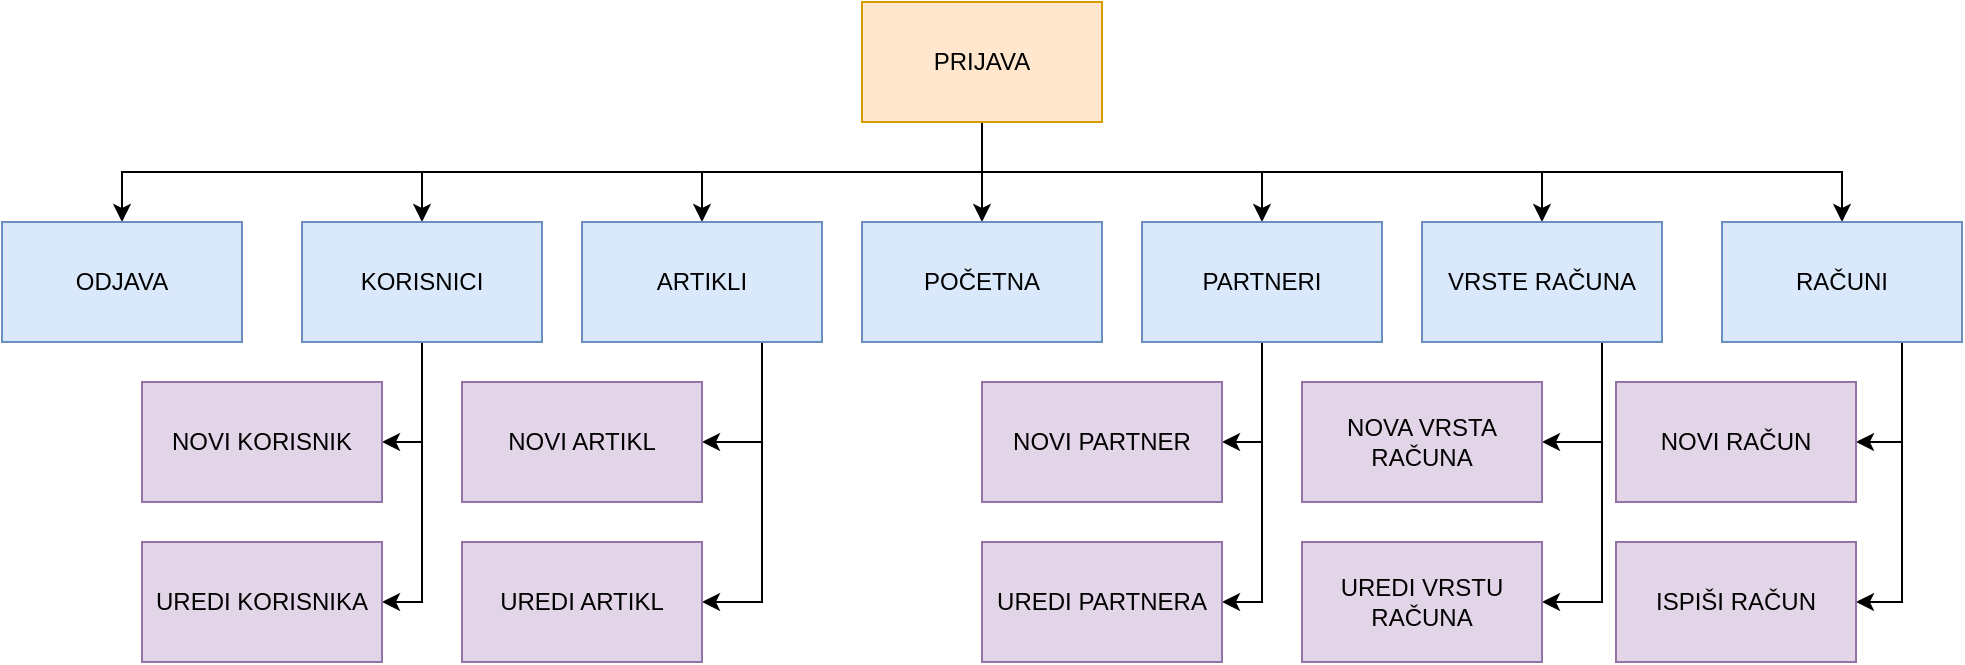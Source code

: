 <mxfile version="14.4.9" type="device"><diagram id="sV8aXPFPVNmy-SqYjua3" name="Page-1"><mxGraphModel dx="2009" dy="732" grid="1" gridSize="10" guides="1" tooltips="1" connect="1" arrows="1" fold="1" page="1" pageScale="1" pageWidth="827" pageHeight="1169" math="0" shadow="0"><root><mxCell id="0"/><mxCell id="1" parent="0"/><mxCell id="hlj0a5S6F0WVl4FDW3jW-21" style="edgeStyle=orthogonalEdgeStyle;rounded=0;orthogonalLoop=1;jettySize=auto;html=1;exitX=0.5;exitY=1;exitDx=0;exitDy=0;entryX=0.5;entryY=0;entryDx=0;entryDy=0;" edge="1" parent="1" source="hlj0a5S6F0WVl4FDW3jW-1" target="hlj0a5S6F0WVl4FDW3jW-4"><mxGeometry relative="1" as="geometry"/></mxCell><mxCell id="hlj0a5S6F0WVl4FDW3jW-22" style="edgeStyle=orthogonalEdgeStyle;rounded=0;orthogonalLoop=1;jettySize=auto;html=1;exitX=0.5;exitY=1;exitDx=0;exitDy=0;entryX=0.5;entryY=0;entryDx=0;entryDy=0;" edge="1" parent="1" source="hlj0a5S6F0WVl4FDW3jW-1" target="hlj0a5S6F0WVl4FDW3jW-3"><mxGeometry relative="1" as="geometry"/></mxCell><mxCell id="hlj0a5S6F0WVl4FDW3jW-23" style="edgeStyle=orthogonalEdgeStyle;rounded=0;orthogonalLoop=1;jettySize=auto;html=1;exitX=0.5;exitY=1;exitDx=0;exitDy=0;entryX=0.5;entryY=0;entryDx=0;entryDy=0;" edge="1" parent="1" source="hlj0a5S6F0WVl4FDW3jW-1" target="hlj0a5S6F0WVl4FDW3jW-8"><mxGeometry relative="1" as="geometry"/></mxCell><mxCell id="hlj0a5S6F0WVl4FDW3jW-24" style="edgeStyle=orthogonalEdgeStyle;rounded=0;orthogonalLoop=1;jettySize=auto;html=1;exitX=0.5;exitY=1;exitDx=0;exitDy=0;entryX=0.5;entryY=0;entryDx=0;entryDy=0;" edge="1" parent="1" source="hlj0a5S6F0WVl4FDW3jW-1" target="hlj0a5S6F0WVl4FDW3jW-9"><mxGeometry relative="1" as="geometry"/></mxCell><mxCell id="hlj0a5S6F0WVl4FDW3jW-25" style="edgeStyle=orthogonalEdgeStyle;rounded=0;orthogonalLoop=1;jettySize=auto;html=1;exitX=0.5;exitY=1;exitDx=0;exitDy=0;" edge="1" parent="1" source="hlj0a5S6F0WVl4FDW3jW-1" target="hlj0a5S6F0WVl4FDW3jW-2"><mxGeometry relative="1" as="geometry"/></mxCell><mxCell id="hlj0a5S6F0WVl4FDW3jW-26" style="edgeStyle=orthogonalEdgeStyle;rounded=0;orthogonalLoop=1;jettySize=auto;html=1;exitX=0.5;exitY=1;exitDx=0;exitDy=0;entryX=0.5;entryY=0;entryDx=0;entryDy=0;" edge="1" parent="1" source="hlj0a5S6F0WVl4FDW3jW-1" target="hlj0a5S6F0WVl4FDW3jW-7"><mxGeometry relative="1" as="geometry"/></mxCell><mxCell id="hlj0a5S6F0WVl4FDW3jW-27" style="edgeStyle=orthogonalEdgeStyle;rounded=0;orthogonalLoop=1;jettySize=auto;html=1;exitX=0.5;exitY=1;exitDx=0;exitDy=0;entryX=0.5;entryY=0;entryDx=0;entryDy=0;" edge="1" parent="1" source="hlj0a5S6F0WVl4FDW3jW-1" target="hlj0a5S6F0WVl4FDW3jW-6"><mxGeometry relative="1" as="geometry"/></mxCell><mxCell id="hlj0a5S6F0WVl4FDW3jW-1" value="PRIJAVA" style="rounded=0;whiteSpace=wrap;html=1;fillColor=#ffe6cc;strokeColor=#d79b00;" vertex="1" parent="1"><mxGeometry x="330" y="50" width="120" height="60" as="geometry"/></mxCell><mxCell id="hlj0a5S6F0WVl4FDW3jW-34" style="edgeStyle=orthogonalEdgeStyle;rounded=0;orthogonalLoop=1;jettySize=auto;html=1;exitX=0.5;exitY=1;exitDx=0;exitDy=0;entryX=1;entryY=0.5;entryDx=0;entryDy=0;" edge="1" parent="1" source="hlj0a5S6F0WVl4FDW3jW-2" target="hlj0a5S6F0WVl4FDW3jW-15"><mxGeometry relative="1" as="geometry"/></mxCell><mxCell id="hlj0a5S6F0WVl4FDW3jW-35" style="edgeStyle=orthogonalEdgeStyle;rounded=0;orthogonalLoop=1;jettySize=auto;html=1;exitX=0.5;exitY=1;exitDx=0;exitDy=0;entryX=1;entryY=0.5;entryDx=0;entryDy=0;" edge="1" parent="1" source="hlj0a5S6F0WVl4FDW3jW-2" target="hlj0a5S6F0WVl4FDW3jW-14"><mxGeometry relative="1" as="geometry"/></mxCell><mxCell id="hlj0a5S6F0WVl4FDW3jW-2" value="PARTNERI" style="rounded=0;whiteSpace=wrap;html=1;fillColor=#dae8fc;strokeColor=#6c8ebf;" vertex="1" parent="1"><mxGeometry x="470" y="160" width="120" height="60" as="geometry"/></mxCell><mxCell id="hlj0a5S6F0WVl4FDW3jW-32" style="edgeStyle=orthogonalEdgeStyle;rounded=0;orthogonalLoop=1;jettySize=auto;html=1;exitX=0.75;exitY=1;exitDx=0;exitDy=0;entryX=1;entryY=0.5;entryDx=0;entryDy=0;" edge="1" parent="1" source="hlj0a5S6F0WVl4FDW3jW-3" target="hlj0a5S6F0WVl4FDW3jW-12"><mxGeometry relative="1" as="geometry"/></mxCell><mxCell id="hlj0a5S6F0WVl4FDW3jW-33" style="edgeStyle=orthogonalEdgeStyle;rounded=0;orthogonalLoop=1;jettySize=auto;html=1;exitX=0.75;exitY=1;exitDx=0;exitDy=0;entryX=1;entryY=0.5;entryDx=0;entryDy=0;" edge="1" parent="1" source="hlj0a5S6F0WVl4FDW3jW-3" target="hlj0a5S6F0WVl4FDW3jW-13"><mxGeometry relative="1" as="geometry"/></mxCell><mxCell id="hlj0a5S6F0WVl4FDW3jW-3" value="ARTIKLI" style="rounded=0;whiteSpace=wrap;html=1;fillColor=#dae8fc;strokeColor=#6c8ebf;" vertex="1" parent="1"><mxGeometry x="190" y="160" width="120" height="60" as="geometry"/></mxCell><mxCell id="hlj0a5S6F0WVl4FDW3jW-4" value="POČETNA" style="rounded=0;whiteSpace=wrap;html=1;fillColor=#dae8fc;strokeColor=#6c8ebf;" vertex="1" parent="1"><mxGeometry x="330" y="160" width="120" height="60" as="geometry"/></mxCell><mxCell id="hlj0a5S6F0WVl4FDW3jW-38" style="edgeStyle=orthogonalEdgeStyle;rounded=0;orthogonalLoop=1;jettySize=auto;html=1;exitX=0.75;exitY=1;exitDx=0;exitDy=0;entryX=1;entryY=0.5;entryDx=0;entryDy=0;" edge="1" parent="1" source="hlj0a5S6F0WVl4FDW3jW-6" target="hlj0a5S6F0WVl4FDW3jW-20"><mxGeometry relative="1" as="geometry"/></mxCell><mxCell id="hlj0a5S6F0WVl4FDW3jW-40" style="edgeStyle=orthogonalEdgeStyle;rounded=0;orthogonalLoop=1;jettySize=auto;html=1;exitX=0.75;exitY=1;exitDx=0;exitDy=0;entryX=1;entryY=0.5;entryDx=0;entryDy=0;" edge="1" parent="1" source="hlj0a5S6F0WVl4FDW3jW-6" target="hlj0a5S6F0WVl4FDW3jW-19"><mxGeometry relative="1" as="geometry"/></mxCell><mxCell id="hlj0a5S6F0WVl4FDW3jW-6" value="RAČUNI" style="rounded=0;whiteSpace=wrap;html=1;fillColor=#dae8fc;strokeColor=#6c8ebf;" vertex="1" parent="1"><mxGeometry x="760" y="160" width="120" height="60" as="geometry"/></mxCell><mxCell id="hlj0a5S6F0WVl4FDW3jW-36" style="edgeStyle=orthogonalEdgeStyle;rounded=0;orthogonalLoop=1;jettySize=auto;html=1;exitX=0.75;exitY=1;exitDx=0;exitDy=0;entryX=1;entryY=0.5;entryDx=0;entryDy=0;" edge="1" parent="1" source="hlj0a5S6F0WVl4FDW3jW-7" target="hlj0a5S6F0WVl4FDW3jW-17"><mxGeometry relative="1" as="geometry"/></mxCell><mxCell id="hlj0a5S6F0WVl4FDW3jW-37" style="edgeStyle=orthogonalEdgeStyle;rounded=0;orthogonalLoop=1;jettySize=auto;html=1;exitX=0.75;exitY=1;exitDx=0;exitDy=0;entryX=1;entryY=0.5;entryDx=0;entryDy=0;" edge="1" parent="1" source="hlj0a5S6F0WVl4FDW3jW-7" target="hlj0a5S6F0WVl4FDW3jW-16"><mxGeometry relative="1" as="geometry"/></mxCell><mxCell id="hlj0a5S6F0WVl4FDW3jW-7" value="VRSTE RAČUNA" style="rounded=0;whiteSpace=wrap;html=1;fillColor=#dae8fc;strokeColor=#6c8ebf;" vertex="1" parent="1"><mxGeometry x="610" y="160" width="120" height="60" as="geometry"/></mxCell><mxCell id="hlj0a5S6F0WVl4FDW3jW-28" style="edgeStyle=orthogonalEdgeStyle;rounded=0;orthogonalLoop=1;jettySize=auto;html=1;exitX=0.5;exitY=1;exitDx=0;exitDy=0;entryX=1;entryY=0.5;entryDx=0;entryDy=0;" edge="1" parent="1" source="hlj0a5S6F0WVl4FDW3jW-8" target="hlj0a5S6F0WVl4FDW3jW-10"><mxGeometry relative="1" as="geometry"/></mxCell><mxCell id="hlj0a5S6F0WVl4FDW3jW-29" style="edgeStyle=orthogonalEdgeStyle;rounded=0;orthogonalLoop=1;jettySize=auto;html=1;exitX=0.5;exitY=1;exitDx=0;exitDy=0;entryX=1;entryY=0.5;entryDx=0;entryDy=0;" edge="1" parent="1" source="hlj0a5S6F0WVl4FDW3jW-8" target="hlj0a5S6F0WVl4FDW3jW-11"><mxGeometry relative="1" as="geometry"/></mxCell><mxCell id="hlj0a5S6F0WVl4FDW3jW-8" value="KORISNICI" style="rounded=0;whiteSpace=wrap;html=1;fillColor=#dae8fc;strokeColor=#6c8ebf;" vertex="1" parent="1"><mxGeometry x="50" y="160" width="120" height="60" as="geometry"/></mxCell><mxCell id="hlj0a5S6F0WVl4FDW3jW-9" value="ODJAVA" style="rounded=0;whiteSpace=wrap;html=1;fillColor=#dae8fc;strokeColor=#6c8ebf;" vertex="1" parent="1"><mxGeometry x="-100" y="160" width="120" height="60" as="geometry"/></mxCell><mxCell id="hlj0a5S6F0WVl4FDW3jW-10" value="UREDI KORISNIKA" style="rounded=0;whiteSpace=wrap;html=1;fillColor=#e1d5e7;strokeColor=#9673a6;" vertex="1" parent="1"><mxGeometry x="-30" y="320" width="120" height="60" as="geometry"/></mxCell><mxCell id="hlj0a5S6F0WVl4FDW3jW-11" value="NOVI KORISNIK" style="rounded=0;whiteSpace=wrap;html=1;fillColor=#e1d5e7;strokeColor=#9673a6;" vertex="1" parent="1"><mxGeometry x="-30" y="240" width="120" height="60" as="geometry"/></mxCell><mxCell id="hlj0a5S6F0WVl4FDW3jW-12" value="NOVI ARTIKL" style="rounded=0;whiteSpace=wrap;html=1;fillColor=#e1d5e7;strokeColor=#9673a6;fontStyle=0" vertex="1" parent="1"><mxGeometry x="130" y="240" width="120" height="60" as="geometry"/></mxCell><mxCell id="hlj0a5S6F0WVl4FDW3jW-13" value="UREDI ARTIKL" style="rounded=0;whiteSpace=wrap;html=1;fillColor=#e1d5e7;strokeColor=#9673a6;" vertex="1" parent="1"><mxGeometry x="130" y="320" width="120" height="60" as="geometry"/></mxCell><mxCell id="hlj0a5S6F0WVl4FDW3jW-14" value="UREDI PARTNERA" style="rounded=0;whiteSpace=wrap;html=1;fillColor=#e1d5e7;strokeColor=#9673a6;" vertex="1" parent="1"><mxGeometry x="390" y="320" width="120" height="60" as="geometry"/></mxCell><mxCell id="hlj0a5S6F0WVl4FDW3jW-15" value="NOVI PARTNER" style="rounded=0;whiteSpace=wrap;html=1;fillColor=#e1d5e7;strokeColor=#9673a6;" vertex="1" parent="1"><mxGeometry x="390" y="240" width="120" height="60" as="geometry"/></mxCell><mxCell id="hlj0a5S6F0WVl4FDW3jW-16" value="UREDI VRSTU RAČUNA" style="rounded=0;whiteSpace=wrap;html=1;fillColor=#e1d5e7;strokeColor=#9673a6;" vertex="1" parent="1"><mxGeometry x="550" y="320" width="120" height="60" as="geometry"/></mxCell><mxCell id="hlj0a5S6F0WVl4FDW3jW-17" value="NOVA VRSTA RAČUNA" style="rounded=0;whiteSpace=wrap;html=1;fillColor=#e1d5e7;strokeColor=#9673a6;" vertex="1" parent="1"><mxGeometry x="550" y="240" width="120" height="60" as="geometry"/></mxCell><mxCell id="hlj0a5S6F0WVl4FDW3jW-19" value="ISPIŠI RAČUN" style="rounded=0;whiteSpace=wrap;html=1;fillColor=#e1d5e7;strokeColor=#9673a6;" vertex="1" parent="1"><mxGeometry x="707" y="320" width="120" height="60" as="geometry"/></mxCell><mxCell id="hlj0a5S6F0WVl4FDW3jW-20" value="NOVI RAČUN" style="rounded=0;whiteSpace=wrap;html=1;fillColor=#e1d5e7;strokeColor=#9673a6;" vertex="1" parent="1"><mxGeometry x="707" y="240" width="120" height="60" as="geometry"/></mxCell></root></mxGraphModel></diagram></mxfile>